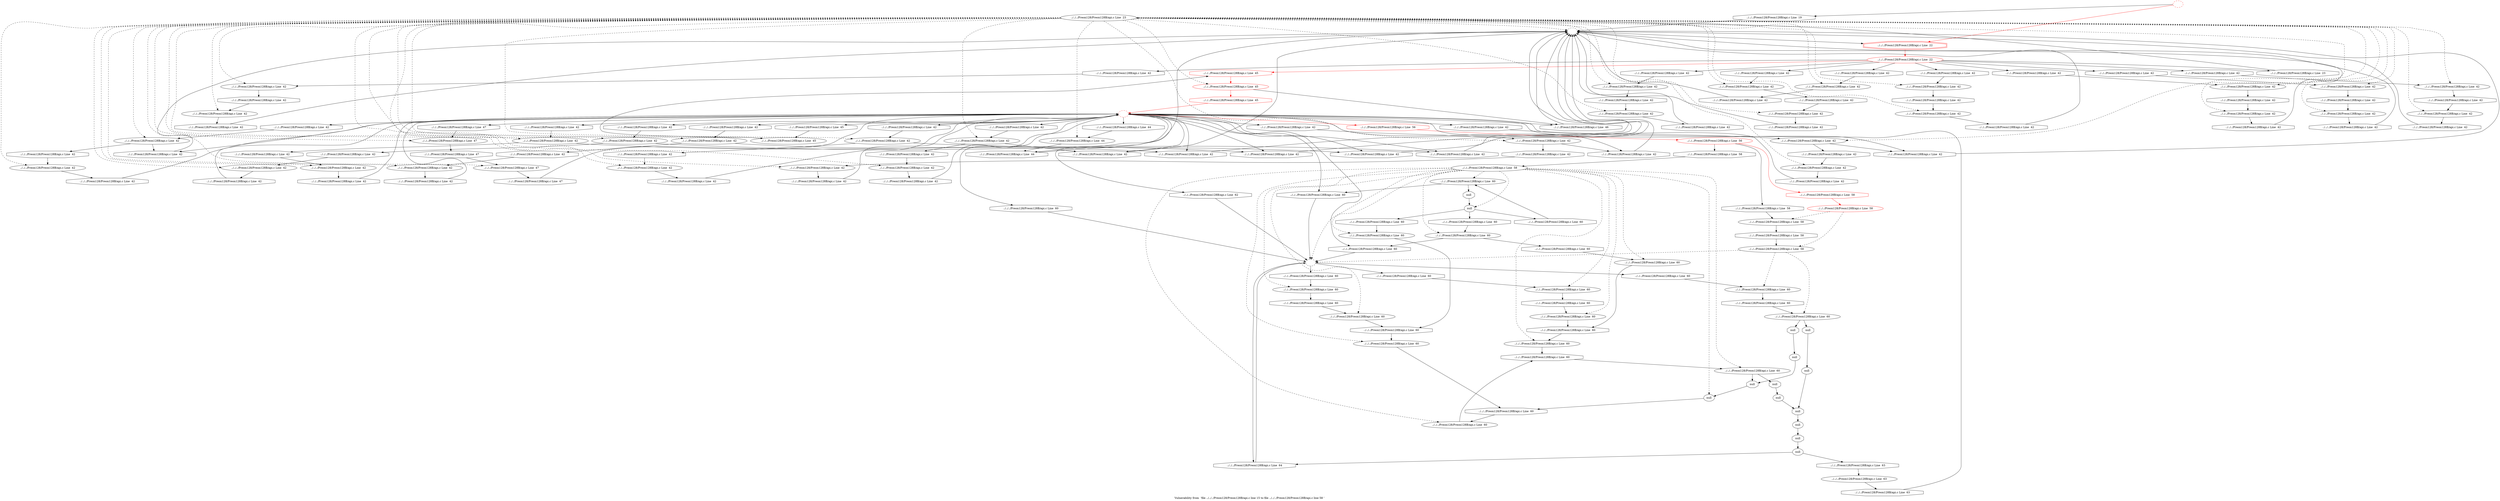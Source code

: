 digraph "Vulnerability from 'file ../../../Preon128/Preon128B/api.c line 15 to file ../../../Preon128/Preon128B/api.c line 58 '  "{
label="Vulnerability from  'file ../../../Preon128/Preon128B/api.c line 15 to file ../../../Preon128/Preon128B/api.c line 58 ' ";
node_2171[shape=ellipse,style=solid,label="../../../Preon128/Preon128B/api.c Line  23"]
node_2166[shape=ellipse,style=dashed,label=""]
"node_2171"->"node_2166" [style=dashed]
node_2265[shape=ellipse,style=solid,label="../../../Preon128/Preon128B/api.c Line  45", color=red]
"node_2171"->"node_2265" [style=dashed]
node_2188[shape=ellipse,style=solid,label="../../../Preon128/Preon128B/api.c Line  42"]
"node_2171"->"node_2188" [style=dashed]
node_2195[shape=ellipse,style=solid,label="../../../Preon128/Preon128B/api.c Line  42"]
"node_2171"->"node_2195" [style=dashed]
node_2220[shape=ellipse,style=solid,label="../../../Preon128/Preon128B/api.c Line  42"]
"node_2171"->"node_2220" [style=dashed]
node_2229[shape=ellipse,style=solid,label="../../../Preon128/Preon128B/api.c Line  42"]
"node_2171"->"node_2229" [style=dashed]
node_2227[shape=ellipse,style=solid,label="../../../Preon128/Preon128B/api.c Line  42"]
"node_2171"->"node_2227" [style=dashed]
node_2186[shape=ellipse,style=solid,label="../../../Preon128/Preon128B/api.c Line  42"]
"node_2171"->"node_2186" [style=dashed]
node_2231[shape=ellipse,style=solid,label="../../../Preon128/Preon128B/api.c Line  42"]
"node_2171"->"node_2231" [style=dashed]
node_2233[shape=ellipse,style=solid,label="../../../Preon128/Preon128B/api.c Line  42"]
"node_2171"->"node_2233" [style=dashed]
node_2238[shape=ellipse,style=solid,label="../../../Preon128/Preon128B/api.c Line  42"]
"node_2171"->"node_2238" [style=dashed]
node_2218[shape=ellipse,style=solid,label="../../../Preon128/Preon128B/api.c Line  42"]
"node_2171"->"node_2218" [style=dashed]
node_2240[shape=ellipse,style=solid,label="../../../Preon128/Preon128B/api.c Line  42"]
"node_2171"->"node_2240" [style=dashed]
node_2242[shape=ellipse,style=solid,label="../../../Preon128/Preon128B/api.c Line  42"]
"node_2171"->"node_2242" [style=dashed]
node_2260[shape=ellipse,style=solid,label="../../../Preon128/Preon128B/api.c Line  44"]
"node_2171"->"node_2260" [style=dashed]
node_2177[shape=ellipse,style=solid,label="../../../Preon128/Preon128B/api.c Line  42"]
"node_2171"->"node_2177" [style=dashed]
node_2216[shape=ellipse,style=solid,label="../../../Preon128/Preon128B/api.c Line  42"]
"node_2171"->"node_2216" [style=dashed]
node_2222[shape=ellipse,style=solid,label="../../../Preon128/Preon128B/api.c Line  42"]
"node_2171"->"node_2222" [style=dashed]
node_2244[shape=ellipse,style=solid,label="../../../Preon128/Preon128B/api.c Line  42"]
"node_2171"->"node_2244" [style=dashed]
node_2197[shape=ellipse,style=solid,label="../../../Preon128/Preon128B/api.c Line  42"]
"node_2171"->"node_2197" [style=dashed]
node_2175[shape=ellipse,style=solid,label="../../../Preon128/Preon128B/api.c Line  42"]
"node_2171"->"node_2175" [style=dashed]
node_2269[shape=ellipse,style=solid,label="../../../Preon128/Preon128B/api.c Line  47"]
"node_2171"->"node_2269" [style=dashed]
node_2263[shape=ellipse,style=solid,label="../../../Preon128/Preon128B/api.c Line  45"]
"node_2171"->"node_2263" [style=dashed]
node_2271[shape=ellipse,style=solid,label="../../../Preon128/Preon128B/api.c Line  47"]
"node_2171"->"node_2271" [style=dashed]
node_2173[shape=ellipse,style=solid,label="../../../Preon128/Preon128B/api.c Line  42"]
"node_2171"->"node_2173" [style=dashed]
node_2249[shape=ellipse,style=solid,label="../../../Preon128/Preon128B/api.c Line  42"]
"node_2171"->"node_2249" [style=dashed]
node_2204[shape=ellipse,style=solid,label="../../../Preon128/Preon128B/api.c Line  42"]
"node_2171"->"node_2204" [style=dashed]
node_2251[shape=ellipse,style=solid,label="../../../Preon128/Preon128B/api.c Line  42"]
"node_2171"->"node_2251" [style=dashed]
node_2211[shape=ellipse,style=solid,label="../../../Preon128/Preon128B/api.c Line  42"]
"node_2171"->"node_2211" [style=dashed]
node_2184[shape=ellipse,style=solid,label="../../../Preon128/Preon128B/api.c Line  42"]
"node_2171"->"node_2184" [style=dashed]
node_2206[shape=ellipse,style=solid,label="../../../Preon128/Preon128B/api.c Line  42"]
"node_2171"->"node_2206" [style=dashed]
node_2193[shape=ellipse,style=solid,label="../../../Preon128/Preon128B/api.c Line  42"]
"node_2171"->"node_2193" [style=dashed]
node_2253[shape=ellipse,style=solid,label="../../../Preon128/Preon128B/api.c Line  42"]
"node_2171"->"node_2253" [style=dashed]
node_2182[shape=ellipse,style=solid,label="../../../Preon128/Preon128B/api.c Line  42"]
"node_2171"->"node_2182" [style=dashed]
node_2199[shape=ellipse,style=solid,label="../../../Preon128/Preon128B/api.c Line  42"]
"node_2171"->"node_2199" [style=dashed]
node_2255[shape=ellipse,style=solid,label="../../../Preon128/Preon128B/api.c Line  42"]
"node_2171"->"node_2255" [style=dashed]
node_2209[shape=ellipse,style=solid,label="../../../Preon128/Preon128B/api.c Line  42"]
"node_2171"->"node_2209" [style=dashed]
node_2170[shape=doubleoctagon,style=solid,label="../../../Preon128/Preon128B/api.c Line  22", color=red]
node_2169[shape=ellipse,style=solid,label="../../../Preon128/Preon128B/api.c Line  22", color=red]
"node_2170"->"node_2169" [color=red]
node_2266[shape=octagon,style=solid,label="../../../Preon128/Preon128B/api.c Line  45", color=red]
"node_2169"->"node_2266" [color=red]
node_2228[shape=octagon,style=solid,label="../../../Preon128/Preon128B/api.c Line  42"]
"node_2169"->"node_2228"
node_2217[shape=octagon,style=solid,label="../../../Preon128/Preon128B/api.c Line  42"]
"node_2169"->"node_2217"
node_2239[shape=octagon,style=solid,label="../../../Preon128/Preon128B/api.c Line  42"]
"node_2169"->"node_2239"
node_2194[shape=octagon,style=solid,label="../../../Preon128/Preon128B/api.c Line  42"]
"node_2169"->"node_2194"
node_2172[shape=octagon,style=solid,label="../../../Preon128/Preon128B/api.c Line  23"]
"node_2169"->"node_2172"
node_2174[shape=octagon,style=solid,label="../../../Preon128/Preon128B/api.c Line  42"]
"node_2169"->"node_2174"
node_2250[shape=octagon,style=solid,label="../../../Preon128/Preon128B/api.c Line  42"]
"node_2169"->"node_2250"
node_2205[shape=octagon,style=solid,label="../../../Preon128/Preon128B/api.c Line  42"]
"node_2169"->"node_2205"
node_2183[shape=octagon,style=solid,label="../../../Preon128/Preon128B/api.c Line  42"]
"node_2169"->"node_2183"
node_2168[shape=ellipse,style=dashed,label="", color=red]
"node_2168"->"node_2170" [color=red]
node_2167[shape=octagon,style=solid,label="../../../Preon128/Preon128B/api.c Line  19"]
"node_2168"->"node_2167"
"node_2167"->"node_2166"
"node_2166"->"node_2170"
node_2165[shape=ellipse,style=dashed,label="", color=red]
node_2268[shape=octagon,style=solid,label="../../../Preon128/Preon128B/api.c Line  46"]
"node_2165"->"node_2268"
node_2258[shape=octagon,style=solid,label="../../../Preon128/Preon128B/api.c Line  42"]
"node_2165"->"node_2258"
node_2232[shape=octagon,style=solid,label="../../../Preon128/Preon128B/api.c Line  42"]
"node_2165"->"node_2232"
node_2303[shape=octagon,style=solid,label="../../../Preon128/Preon128B/api.c Line  60"]
"node_2165"->"node_2303"
node_2236[shape=octagon,style=solid,label="../../../Preon128/Preon128B/api.c Line  42"]
"node_2165"->"node_2236"
node_2214[shape=octagon,style=solid,label="../../../Preon128/Preon128B/api.c Line  42"]
"node_2165"->"node_2214"
node_2210[shape=octagon,style=solid,label="../../../Preon128/Preon128B/api.c Line  42"]
"node_2165"->"node_2210"
node_2176[shape=octagon,style=solid,label="../../../Preon128/Preon128B/api.c Line  42"]
"node_2165"->"node_2176"
node_2243[shape=octagon,style=solid,label="../../../Preon128/Preon128B/api.c Line  42"]
"node_2165"->"node_2243"
node_2187[shape=octagon,style=solid,label="../../../Preon128/Preon128B/api.c Line  42"]
"node_2165"->"node_2187"
node_2261[shape=octagon,style=solid,label="../../../Preon128/Preon128B/api.c Line  44"]
"node_2165"->"node_2261"
node_2262[shape=octagon,style=solid,label="../../../Preon128/Preon128B/api.c Line  44"]
"node_2165"->"node_2262"
node_2282[shape=octagon,style=solid,label="../../../Preon128/Preon128B/api.c Line  60"]
"node_2165"->"node_2282"
node_2320[shape=octagon,style=solid,label="../../../Preon128/Preon128B/api.c Line  60"]
"node_2165"->"node_2320"
node_2202[shape=octagon,style=solid,label="../../../Preon128/Preon128B/api.c Line  42"]
"node_2165"->"node_2202"
node_2247[shape=octagon,style=solid,label="../../../Preon128/Preon128B/api.c Line  42"]
"node_2165"->"node_2247"
node_2270[shape=octagon,style=solid,label="../../../Preon128/Preon128B/api.c Line  47"]
"node_2165"->"node_2270"
node_2264[shape=octagon,style=solid,label="../../../Preon128/Preon128B/api.c Line  45"]
"node_2165"->"node_2264"
node_2274[shape=octagon,style=solid,label="../../../Preon128/Preon128B/api.c Line  56", color=red]
"node_2165"->"node_2274" [color=red]
node_2180[shape=octagon,style=solid,label="../../../Preon128/Preon128B/api.c Line  42"]
"node_2165"->"node_2180"
node_2221[shape=octagon,style=solid,label="../../../Preon128/Preon128B/api.c Line  42"]
"node_2165"->"node_2221"
node_2329[shape=octagon,style=solid,label="../../../Preon128/Preon128B/api.c Line  62"]
"node_2165"->"node_2329"
node_2225[shape=octagon,style=solid,label="../../../Preon128/Preon128B/api.c Line  42"]
"node_2165"->"node_2225"
node_2254[shape=octagon,style=solid,label="../../../Preon128/Preon128B/api.c Line  42"]
"node_2165"->"node_2254"
node_2191[shape=octagon,style=solid,label="../../../Preon128/Preon128B/api.c Line  42"]
"node_2165"->"node_2191"
node_2198[shape=octagon,style=solid,label="../../../Preon128/Preon128B/api.c Line  42"]
"node_2165"->"node_2198"
node_2267[shape=octagon,style=solid,label="../../../Preon128/Preon128B/api.c Line  45", color=red]
"node_2265"->"node_2267" [color=red]
"node_2265"->"node_2268"
"node_2266"->"node_2265" [color=red]
node_2190[shape=octagon,style=solid,label="../../../Preon128/Preon128B/api.c Line  42"]
"node_2188"->"node_2190"
node_2203[shape=octagon,style=solid,label="../../../Preon128/Preon128B/api.c Line  42"]
"node_2195"->"node_2203"
node_2223[shape=octagon,style=solid,label="../../../Preon128/Preon128B/api.c Line  42"]
"node_2220"->"node_2223"
"node_2220"->"node_2225"
node_2321[shape=ellipse,style=solid,label="../../../Preon128/Preon128B/api.c Line  60"]
node_2315[shape=octagon,style=solid,label="../../../Preon128/Preon128B/api.c Line  60"]
"node_2321"->"node_2315"
node_2322[shape=octagon,style=solid,label="../../../Preon128/Preon128B/api.c Line  60"]
"node_2322"->"node_2321"
node_2323[shape=ellipse,style=solid,label="null"]
node_2313[shape=octagon,style=solid,label="../../../Preon128/Preon128B/api.c Line  60"]
"node_2323"->"node_2313"
node_2212[shape=octagon,style=solid,label="../../../Preon128/Preon128B/api.c Line  42"]
"node_2212"->"node_2211"
node_2192[shape=octagon,style=solid,label="../../../Preon128/Preon128B/api.c Line  42"]
"node_2192"->"node_2166"
"node_2267"->"node_2165" [color=red]
"node_2268"->"node_2166"
node_2237[shape=octagon,style=solid,label="../../../Preon128/Preon128B/api.c Line  42"]
"node_2229"->"node_2237"
node_2230[shape=octagon,style=solid,label="../../../Preon128/Preon128B/api.c Line  42"]
"node_2230"->"node_2229"
node_2293[shape=ellipse,style=solid,label="null"]
node_2326[shape=octagon,style=solid,label="null"]
"node_2293"->"node_2326"
node_2294[shape=octagon,style=solid,label="null"]
"node_2294"->"node_2293"
node_2299[shape=ellipse,style=solid,label="../../../Preon128/Preon128B/api.c Line  60"]
node_2298[shape=octagon,style=solid,label="../../../Preon128/Preon128B/api.c Line  60"]
"node_2299"->"node_2298"
node_2300[shape=octagon,style=solid,label="../../../Preon128/Preon128B/api.c Line  60"]
"node_2300"->"node_2299"
node_2324[shape=octagon,style=solid,label="null"]
"node_2324"->"node_2323"
node_2325[shape=ellipse,style=solid,label="null"]
node_2328[shape=octagon,style=solid,label="null"]
"node_2325"->"node_2328"
"node_2326"->"node_2325"
node_2312[shape=ellipse,style=solid,label="../../../Preon128/Preon128B/api.c Line  60"]
node_2296[shape=octagon,style=solid,label="../../../Preon128/Preon128B/api.c Line  60"]
"node_2312"->"node_2296"
"node_2313"->"node_2312"
node_2314[shape=ellipse,style=solid,label="../../../Preon128/Preon128B/api.c Line  60"]
"node_2314"->"node_2313"
"node_2227"->"node_2230"
"node_2228"->"node_2227"
node_2189[shape=octagon,style=solid,label="../../../Preon128/Preon128B/api.c Line  42"]
"node_2186"->"node_2189"
"node_2186"->"node_2191"
node_2333[shape=octagon,style=solid,label="../../../Preon128/Preon128B/api.c Line  64"]
node_2281[shape=ellipse,style=dashed,label=""]
"node_2333"->"node_2281"
"node_2217"->"node_2216"
node_2257[shape=octagon,style=solid,label="../../../Preon128/Preon128B/api.c Line  42"]
"node_2257"->"node_2165"
"node_2258"->"node_2166"
node_2201[shape=octagon,style=solid,label="../../../Preon128/Preon128B/api.c Line  42"]
"node_2201"->"node_2165"
node_2213[shape=octagon,style=solid,label="../../../Preon128/Preon128B/api.c Line  42"]
"node_2213"->"node_2165"
node_2234[shape=octagon,style=solid,label="../../../Preon128/Preon128B/api.c Line  42"]
"node_2231"->"node_2234"
"node_2231"->"node_2236"
"node_2232"->"node_2231"
"node_2303"->"node_2281"
node_2304[shape=ellipse,style=solid,label="../../../Preon128/Preon128B/api.c Line  60"]
"node_2304"->"node_2303"
node_2307[shape=octagon,style=solid,label="null"]
"node_2304"->"node_2307"
node_2305[shape=octagon,style=solid,label="../../../Preon128/Preon128B/api.c Line  60"]
"node_2305"->"node_2304"
node_2235[shape=octagon,style=solid,label="../../../Preon128/Preon128B/api.c Line  42"]
"node_2233"->"node_2235"
"node_2234"->"node_2233"
node_2295[shape=ellipse,style=solid,label="../../../Preon128/Preon128B/api.c Line  60"]
"node_2295"->"node_2294"
"node_2295"->"node_2324"
"node_2296"->"node_2295"
"node_2235"->"node_2165"
"node_2236"->"node_2166"
"node_2237"->"node_2166"
node_2241[shape=octagon,style=solid,label="../../../Preon128/Preon128B/api.c Line  42"]
"node_2238"->"node_2241"
node_2226[shape=octagon,style=solid,label="../../../Preon128/Preon128B/api.c Line  42"]
"node_2218"->"node_2226"
"node_2214"->"node_2166"
"node_2239"->"node_2238"
node_2248[shape=octagon,style=solid,label="../../../Preon128/Preon128B/api.c Line  42"]
"node_2240"->"node_2248"
"node_2194"->"node_2193"
node_2208[shape=octagon,style=solid,label="../../../Preon128/Preon128B/api.c Line  47"]
"node_2208"->"node_2165"
"node_2241"->"node_2240"
node_2245[shape=octagon,style=solid,label="../../../Preon128/Preon128B/api.c Line  42"]
"node_2242"->"node_2245"
"node_2242"->"node_2247"
"node_2172"->"node_2171"
node_2179[shape=octagon,style=solid,label="../../../Preon128/Preon128B/api.c Line  42"]
"node_2179"->"node_2165"
node_2178[shape=octagon,style=solid,label="../../../Preon128/Preon128B/api.c Line  42"]
"node_2178"->"node_2177"
"node_2223"->"node_2222"
node_2224[shape=octagon,style=solid,label="../../../Preon128/Preon128B/api.c Line  42"]
"node_2224"->"node_2165"
node_2196[shape=octagon,style=solid,label="../../../Preon128/Preon128B/api.c Line  42"]
"node_2196"->"node_2195"
node_2309[shape=octagon,style=solid,label="../../../Preon128/Preon128B/api.c Line  60"]
node_2308[shape=ellipse,style=solid,label="../../../Preon128/Preon128B/api.c Line  60"]
"node_2309"->"node_2308"
node_2310[shape=ellipse,style=solid,label="../../../Preon128/Preon128B/api.c Line  60"]
"node_2310"->"node_2309"
"node_2310"->"node_2320"
node_2311[shape=octagon,style=solid,label="../../../Preon128/Preon128B/api.c Line  60"]
"node_2311"->"node_2310"
"node_2190"->"node_2165"
"node_2210"->"node_2209"
node_2259[shape=octagon,style=solid,label="../../../Preon128/Preon128B/api.c Line  42"]
"node_2259"->"node_2166"
"node_2260"->"node_2262"
node_2291[shape=ellipse,style=solid,label="../../../Preon128/Preon128B/api.c Line  58"]
"node_2291"->"node_2321" [style=dashed]
"node_2291"->"node_2323" [style=dashed]
"node_2291"->"node_2299" [style=dashed]
"node_2291"->"node_2312" [style=dashed]
"node_2291"->"node_2314" [style=dashed]
"node_2291"->"node_2304" [style=dashed]
"node_2291"->"node_2295" [style=dashed]
"node_2291"->"node_2310" [style=dashed]
node_2301[shape=ellipse,style=solid,label="../../../Preon128/Preon128B/api.c Line  60"]
"node_2291"->"node_2301" [style=dashed]
"node_2291"->"node_2281" [style=dashed]
node_2316[shape=ellipse,style=solid,label="../../../Preon128/Preon128B/api.c Line  60"]
"node_2291"->"node_2316" [style=dashed]
node_2297[shape=ellipse,style=solid,label="../../../Preon128/Preon128B/api.c Line  60"]
"node_2291"->"node_2297" [style=dashed]
node_2318[shape=ellipse,style=solid,label="../../../Preon128/Preon128B/api.c Line  60"]
"node_2291"->"node_2318" [style=dashed]
node_2306[shape=ellipse,style=solid,label="null"]
"node_2291"->"node_2306" [style=dashed]
"node_2291"->"node_2308" [style=dashed]
node_2292[shape=octagon,style=solid,label="../../../Preon128/Preon128B/api.c Line  58"]
"node_2292"->"node_2291"
"node_2177"->"node_2179"
"node_2176"->"node_2175"
"node_2301"->"node_2300"
node_2302[shape=octagon,style=solid,label="../../../Preon128/Preon128B/api.c Line  60"]
"node_2302"->"node_2301"
node_2289[shape=ellipse,style=solid,label="null"]
"node_2289"->"node_2324"
node_2290[shape=octagon,style=solid,label="null"]
"node_2290"->"node_2289"
node_2219[shape=octagon,style=solid,label="../../../Preon128/Preon128B/api.c Line  42"]
"node_2216"->"node_2219"
"node_2222"->"node_2224"
"node_2243"->"node_2242"
node_2246[shape=octagon,style=solid,label="../../../Preon128/Preon128B/api.c Line  42"]
"node_2244"->"node_2246"
"node_2219"->"node_2218"
"node_2187"->"node_2186"
"node_2261"->"node_2260"
"node_2262"->"node_2166"
"node_2281"->"node_2333"
"node_2281"->"node_2302"
node_2284[shape=octagon,style=solid,label="../../../Preon128/Preon128B/api.c Line  60"]
"node_2281"->"node_2284"
node_2319[shape=octagon,style=solid,label="../../../Preon128/Preon128B/api.c Line  60"]
"node_2281"->"node_2319"
"node_2282"->"node_2281"
"node_2315"->"node_2314"
"node_2316"->"node_2315"
node_2317[shape=octagon,style=solid,label="../../../Preon128/Preon128B/api.c Line  60"]
"node_2317"->"node_2316"
node_2283[shape=ellipse,style=solid,label="../../../Preon128/Preon128B/api.c Line  60"]
node_2286[shape=octagon,style=solid,label="../../../Preon128/Preon128B/api.c Line  60"]
"node_2283"->"node_2286"
"node_2284"->"node_2283"
"node_2245"->"node_2244"
"node_2246"->"node_2165"
"node_2297"->"node_2296"
"node_2298"->"node_2297"
"node_2318"->"node_2317"
"node_2319"->"node_2318"
"node_2320"->"node_2281"
"node_2197"->"node_2202"
node_2200[shape=octagon,style=solid,label="../../../Preon128/Preon128B/api.c Line  42"]
"node_2197"->"node_2200"
"node_2202"->"node_2166"
node_2285[shape=ellipse,style=solid,label="../../../Preon128/Preon128B/api.c Line  60"]
"node_2285"->"node_2290"
node_2288[shape=octagon,style=solid,label="null"]
"node_2285"->"node_2288"
"node_2286"->"node_2285"
"node_2175"->"node_2178"
"node_2175"->"node_2180"
"node_2247"->"node_2166"
"node_2248"->"node_2166"
"node_2174"->"node_2173"
node_2272[shape=octagon,style=solid,label="../../../Preon128/Preon128B/api.c Line  47"]
"node_2269"->"node_2272"
"node_2270"->"node_2269"
node_2215[shape=octagon,style=solid,label="../../../Preon128/Preon128B/api.c Line  42"]
"node_2215"->"node_2166"
"node_2263"->"node_2266"
"node_2264"->"node_2263"
"node_2271"->"node_2208"
"node_2272"->"node_2271"
node_2181[shape=octagon,style=solid,label="../../../Preon128/Preon128B/api.c Line  42"]
"node_2173"->"node_2181"
"node_2203"->"node_2166"
node_2287[shape=ellipse,style=solid,label="null"]
"node_2287"->"node_2326"
"node_2288"->"node_2287"
node_2273[shape=ellipse,style=solid,label="../../../Preon128/Preon128B/api.c Line  56", color=red]
"node_2273"->"node_2292"
node_2276[shape=octagon,style=solid,label="../../../Preon128/Preon128B/api.c Line  58", color=red]
"node_2273"->"node_2276" [color=red]
node_2278[shape=octagon,style=solid,label="../../../Preon128/Preon128B/api.c Line  58"]
"node_2273"->"node_2278"
"node_2274"->"node_2273" [color=red]
"node_2306"->"node_2322"
"node_2306"->"node_2305"
"node_2306"->"node_2311"
"node_2307"->"node_2306"
"node_2308"->"node_2298"
"node_2180"->"node_2166"
"node_2221"->"node_2220"
node_2252[shape=octagon,style=solid,label="../../../Preon128/Preon128B/api.c Line  42"]
"node_2249"->"node_2252"
"node_2250"->"node_2249"
node_2207[shape=octagon,style=solid,label="../../../Preon128/Preon128B/api.c Line  42"]
"node_2204"->"node_2207"
"node_2251"->"node_2259"
"node_2252"->"node_2251"
node_2327[shape=ellipse,style=solid,label="null"]
"node_2327"->"node_2333"
node_2331[shape=octagon,style=solid,label="../../../Preon128/Preon128B/api.c Line  63"]
"node_2327"->"node_2331"
"node_2328"->"node_2327"
"node_2329"->"node_2281"
"node_2205"->"node_2204"
"node_2211"->"node_2213"
"node_2184"->"node_2192"
"node_2206"->"node_2215"
"node_2225"->"node_2166"
"node_2226"->"node_2166"
"node_2193"->"node_2196"
node_2275[shape=ellipse,style=solid,label="../../../Preon128/Preon128B/api.c Line  58", color=red]
node_2277[shape=ellipse,style=solid,label="../../../Preon128/Preon128B/api.c Line  58"]
"node_2275"->"node_2277" [style=dashed]
node_2279[shape=ellipse,style=solid,label="../../../Preon128/Preon128B/api.c Line  58"]
"node_2275"->"node_2279" [style=dashed]
"node_2276"->"node_2275" [color=red]
"node_2253"->"node_2258"
node_2256[shape=octagon,style=solid,label="../../../Preon128/Preon128B/api.c Line  42"]
"node_2253"->"node_2256"
"node_2254"->"node_2253"
"node_2183"->"node_2182"
"node_2189"->"node_2188"
node_2280[shape=octagon,style=solid,label="../../../Preon128/Preon128B/api.c Line  58"]
"node_2277"->"node_2280"
"node_2278"->"node_2277"
node_2185[shape=octagon,style=solid,label="../../../Preon128/Preon128B/api.c Line  42"]
"node_2182"->"node_2185"
"node_2191"->"node_2166"
"node_2207"->"node_2206"
"node_2200"->"node_2199"
"node_2199"->"node_2201"
"node_2181"->"node_2166"
node_2330[shape=ellipse,style=solid,label="../../../Preon128/Preon128B/api.c Line  63"]
node_2332[shape=octagon,style=solid,label="../../../Preon128/Preon128B/api.c Line  63"]
"node_2330"->"node_2332"
"node_2331"->"node_2330"
"node_2332"->"node_2165"
"node_2279"->"node_2281" [style=dashed]
"node_2279"->"node_2283" [style=dashed]
"node_2279"->"node_2285" [style=dashed]
"node_2280"->"node_2279"
"node_2185"->"node_2184"
"node_2255"->"node_2257"
"node_2256"->"node_2255"
"node_2209"->"node_2212"
"node_2209"->"node_2214"
"node_2198"->"node_2197"
}

